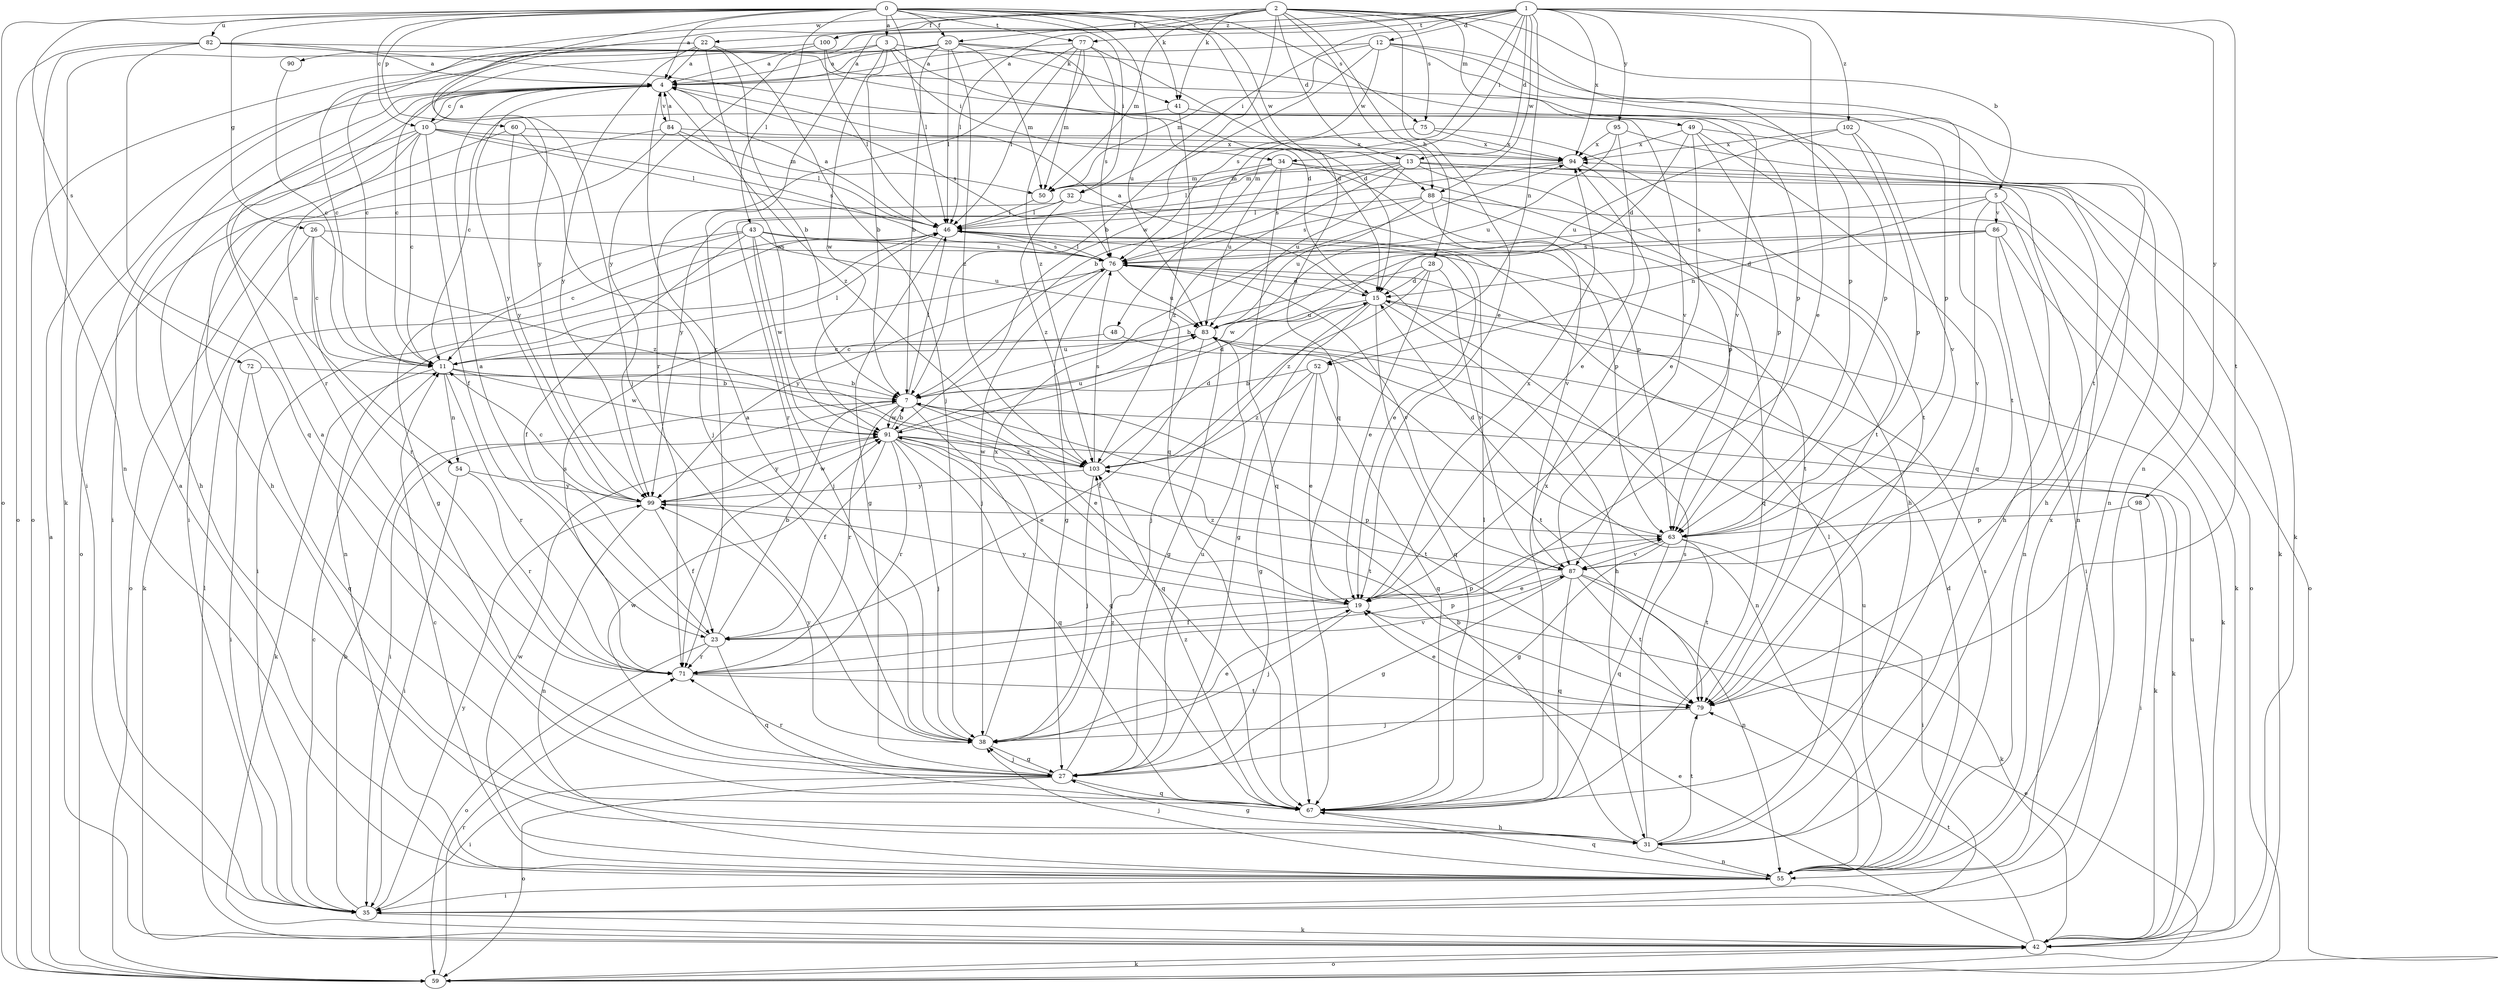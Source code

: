 strict digraph  {
0;
1;
2;
3;
4;
5;
7;
10;
11;
12;
13;
15;
19;
20;
22;
23;
26;
27;
28;
31;
32;
34;
35;
38;
41;
42;
43;
46;
48;
49;
50;
52;
54;
55;
59;
60;
63;
67;
71;
72;
75;
76;
77;
79;
82;
83;
84;
86;
87;
88;
90;
91;
94;
95;
98;
99;
100;
102;
103;
0 -> 3  [label=a];
0 -> 4  [label=a];
0 -> 10  [label=c];
0 -> 20  [label=f];
0 -> 26  [label=g];
0 -> 32  [label=i];
0 -> 38  [label=j];
0 -> 41  [label=k];
0 -> 43  [label=l];
0 -> 46  [label=l];
0 -> 59  [label=o];
0 -> 60  [label=p];
0 -> 67  [label=q];
0 -> 72  [label=s];
0 -> 75  [label=s];
0 -> 77  [label=t];
0 -> 82  [label=u];
0 -> 83  [label=u];
0 -> 88  [label=w];
1 -> 12  [label=d];
1 -> 13  [label=d];
1 -> 19  [label=e];
1 -> 32  [label=i];
1 -> 34  [label=i];
1 -> 48  [label=m];
1 -> 52  [label=n];
1 -> 71  [label=r];
1 -> 77  [label=t];
1 -> 79  [label=t];
1 -> 88  [label=w];
1 -> 94  [label=x];
1 -> 95  [label=y];
1 -> 98  [label=y];
1 -> 99  [label=y];
1 -> 100  [label=z];
1 -> 102  [label=z];
2 -> 5  [label=b];
2 -> 13  [label=d];
2 -> 19  [label=e];
2 -> 20  [label=f];
2 -> 22  [label=f];
2 -> 28  [label=h];
2 -> 41  [label=k];
2 -> 46  [label=l];
2 -> 49  [label=m];
2 -> 50  [label=m];
2 -> 63  [label=p];
2 -> 75  [label=s];
2 -> 88  [label=w];
2 -> 90  [label=w];
2 -> 91  [label=w];
2 -> 99  [label=y];
3 -> 4  [label=a];
3 -> 7  [label=b];
3 -> 15  [label=d];
3 -> 34  [label=i];
3 -> 41  [label=k];
3 -> 59  [label=o];
3 -> 91  [label=w];
4 -> 10  [label=c];
4 -> 71  [label=r];
4 -> 76  [label=s];
4 -> 84  [label=v];
4 -> 99  [label=y];
4 -> 103  [label=z];
5 -> 31  [label=h];
5 -> 52  [label=n];
5 -> 59  [label=o];
5 -> 76  [label=s];
5 -> 86  [label=v];
5 -> 87  [label=v];
7 -> 15  [label=d];
7 -> 19  [label=e];
7 -> 35  [label=i];
7 -> 42  [label=k];
7 -> 46  [label=l];
7 -> 67  [label=q];
7 -> 71  [label=r];
7 -> 79  [label=t];
7 -> 91  [label=w];
10 -> 4  [label=a];
10 -> 11  [label=c];
10 -> 23  [label=f];
10 -> 31  [label=h];
10 -> 35  [label=i];
10 -> 46  [label=l];
10 -> 54  [label=n];
10 -> 76  [label=s];
10 -> 94  [label=x];
11 -> 7  [label=b];
11 -> 42  [label=k];
11 -> 46  [label=l];
11 -> 54  [label=n];
11 -> 67  [label=q];
11 -> 71  [label=r];
11 -> 83  [label=u];
11 -> 91  [label=w];
12 -> 4  [label=a];
12 -> 7  [label=b];
12 -> 50  [label=m];
12 -> 55  [label=n];
12 -> 63  [label=p];
12 -> 76  [label=s];
12 -> 79  [label=t];
13 -> 31  [label=h];
13 -> 42  [label=k];
13 -> 50  [label=m];
13 -> 55  [label=n];
13 -> 76  [label=s];
13 -> 79  [label=t];
13 -> 83  [label=u];
13 -> 99  [label=y];
13 -> 103  [label=z];
15 -> 4  [label=a];
15 -> 27  [label=g];
15 -> 31  [label=h];
15 -> 38  [label=j];
15 -> 42  [label=k];
15 -> 67  [label=q];
15 -> 83  [label=u];
19 -> 23  [label=f];
19 -> 38  [label=j];
19 -> 94  [label=x];
19 -> 99  [label=y];
20 -> 4  [label=a];
20 -> 7  [label=b];
20 -> 11  [label=c];
20 -> 15  [label=d];
20 -> 35  [label=i];
20 -> 46  [label=l];
20 -> 50  [label=m];
20 -> 87  [label=v];
20 -> 103  [label=z];
22 -> 4  [label=a];
22 -> 7  [label=b];
22 -> 11  [label=c];
22 -> 38  [label=j];
22 -> 42  [label=k];
22 -> 91  [label=w];
22 -> 99  [label=y];
23 -> 4  [label=a];
23 -> 7  [label=b];
23 -> 59  [label=o];
23 -> 63  [label=p];
23 -> 67  [label=q];
23 -> 71  [label=r];
26 -> 11  [label=c];
26 -> 42  [label=k];
26 -> 71  [label=r];
26 -> 76  [label=s];
26 -> 103  [label=z];
27 -> 4  [label=a];
27 -> 35  [label=i];
27 -> 38  [label=j];
27 -> 59  [label=o];
27 -> 67  [label=q];
27 -> 71  [label=r];
27 -> 83  [label=u];
27 -> 91  [label=w];
27 -> 103  [label=z];
28 -> 7  [label=b];
28 -> 15  [label=d];
28 -> 19  [label=e];
28 -> 87  [label=v];
28 -> 103  [label=z];
31 -> 7  [label=b];
31 -> 27  [label=g];
31 -> 46  [label=l];
31 -> 55  [label=n];
31 -> 76  [label=s];
31 -> 79  [label=t];
32 -> 46  [label=l];
32 -> 59  [label=o];
32 -> 63  [label=p];
32 -> 103  [label=z];
34 -> 31  [label=h];
34 -> 46  [label=l];
34 -> 50  [label=m];
34 -> 63  [label=p];
34 -> 67  [label=q];
34 -> 83  [label=u];
35 -> 7  [label=b];
35 -> 11  [label=c];
35 -> 42  [label=k];
35 -> 99  [label=y];
38 -> 4  [label=a];
38 -> 19  [label=e];
38 -> 27  [label=g];
38 -> 94  [label=x];
38 -> 99  [label=y];
41 -> 11  [label=c];
41 -> 67  [label=q];
41 -> 79  [label=t];
42 -> 19  [label=e];
42 -> 46  [label=l];
42 -> 59  [label=o];
42 -> 79  [label=t];
42 -> 83  [label=u];
43 -> 11  [label=c];
43 -> 23  [label=f];
43 -> 27  [label=g];
43 -> 38  [label=j];
43 -> 76  [label=s];
43 -> 79  [label=t];
43 -> 83  [label=u];
43 -> 91  [label=w];
46 -> 4  [label=a];
46 -> 19  [label=e];
46 -> 27  [label=g];
46 -> 35  [label=i];
46 -> 55  [label=n];
46 -> 76  [label=s];
48 -> 11  [label=c];
48 -> 79  [label=t];
49 -> 15  [label=d];
49 -> 19  [label=e];
49 -> 55  [label=n];
49 -> 63  [label=p];
49 -> 67  [label=q];
49 -> 94  [label=x];
50 -> 46  [label=l];
52 -> 7  [label=b];
52 -> 19  [label=e];
52 -> 27  [label=g];
52 -> 67  [label=q];
52 -> 103  [label=z];
54 -> 35  [label=i];
54 -> 71  [label=r];
54 -> 99  [label=y];
55 -> 4  [label=a];
55 -> 11  [label=c];
55 -> 15  [label=d];
55 -> 35  [label=i];
55 -> 38  [label=j];
55 -> 67  [label=q];
55 -> 76  [label=s];
55 -> 83  [label=u];
55 -> 91  [label=w];
55 -> 94  [label=x];
59 -> 4  [label=a];
59 -> 19  [label=e];
59 -> 42  [label=k];
59 -> 71  [label=r];
60 -> 31  [label=h];
60 -> 38  [label=j];
60 -> 94  [label=x];
60 -> 99  [label=y];
63 -> 15  [label=d];
63 -> 27  [label=g];
63 -> 35  [label=i];
63 -> 67  [label=q];
63 -> 79  [label=t];
63 -> 87  [label=v];
67 -> 31  [label=h];
67 -> 46  [label=l];
67 -> 94  [label=x];
67 -> 103  [label=z];
71 -> 63  [label=p];
71 -> 76  [label=s];
71 -> 79  [label=t];
71 -> 87  [label=v];
72 -> 7  [label=b];
72 -> 35  [label=i];
72 -> 67  [label=q];
75 -> 7  [label=b];
75 -> 79  [label=t];
75 -> 94  [label=x];
76 -> 15  [label=d];
76 -> 27  [label=g];
76 -> 38  [label=j];
76 -> 46  [label=l];
76 -> 83  [label=u];
76 -> 87  [label=v];
76 -> 99  [label=y];
77 -> 4  [label=a];
77 -> 15  [label=d];
77 -> 46  [label=l];
77 -> 50  [label=m];
77 -> 71  [label=r];
77 -> 76  [label=s];
77 -> 103  [label=z];
79 -> 19  [label=e];
79 -> 38  [label=j];
82 -> 4  [label=a];
82 -> 55  [label=n];
82 -> 59  [label=o];
82 -> 63  [label=p];
82 -> 67  [label=q];
82 -> 87  [label=v];
83 -> 11  [label=c];
83 -> 23  [label=f];
83 -> 27  [label=g];
83 -> 55  [label=n];
84 -> 4  [label=a];
84 -> 35  [label=i];
84 -> 46  [label=l];
84 -> 50  [label=m];
84 -> 59  [label=o];
84 -> 94  [label=x];
86 -> 15  [label=d];
86 -> 35  [label=i];
86 -> 42  [label=k];
86 -> 55  [label=n];
86 -> 76  [label=s];
86 -> 91  [label=w];
87 -> 19  [label=e];
87 -> 27  [label=g];
87 -> 42  [label=k];
87 -> 55  [label=n];
87 -> 67  [label=q];
87 -> 79  [label=t];
87 -> 103  [label=z];
88 -> 46  [label=l];
88 -> 59  [label=o];
88 -> 67  [label=q];
88 -> 76  [label=s];
88 -> 83  [label=u];
88 -> 87  [label=v];
90 -> 11  [label=c];
91 -> 7  [label=b];
91 -> 19  [label=e];
91 -> 23  [label=f];
91 -> 38  [label=j];
91 -> 42  [label=k];
91 -> 67  [label=q];
91 -> 71  [label=r];
91 -> 79  [label=t];
91 -> 83  [label=u];
91 -> 99  [label=y];
91 -> 103  [label=z];
94 -> 50  [label=m];
94 -> 63  [label=p];
94 -> 71  [label=r];
95 -> 19  [label=e];
95 -> 42  [label=k];
95 -> 83  [label=u];
95 -> 94  [label=x];
98 -> 35  [label=i];
98 -> 63  [label=p];
99 -> 11  [label=c];
99 -> 23  [label=f];
99 -> 55  [label=n];
99 -> 63  [label=p];
99 -> 91  [label=w];
100 -> 4  [label=a];
100 -> 11  [label=c];
100 -> 46  [label=l];
100 -> 63  [label=p];
102 -> 63  [label=p];
102 -> 83  [label=u];
102 -> 87  [label=v];
102 -> 94  [label=x];
103 -> 15  [label=d];
103 -> 38  [label=j];
103 -> 76  [label=s];
103 -> 91  [label=w];
103 -> 99  [label=y];
}
